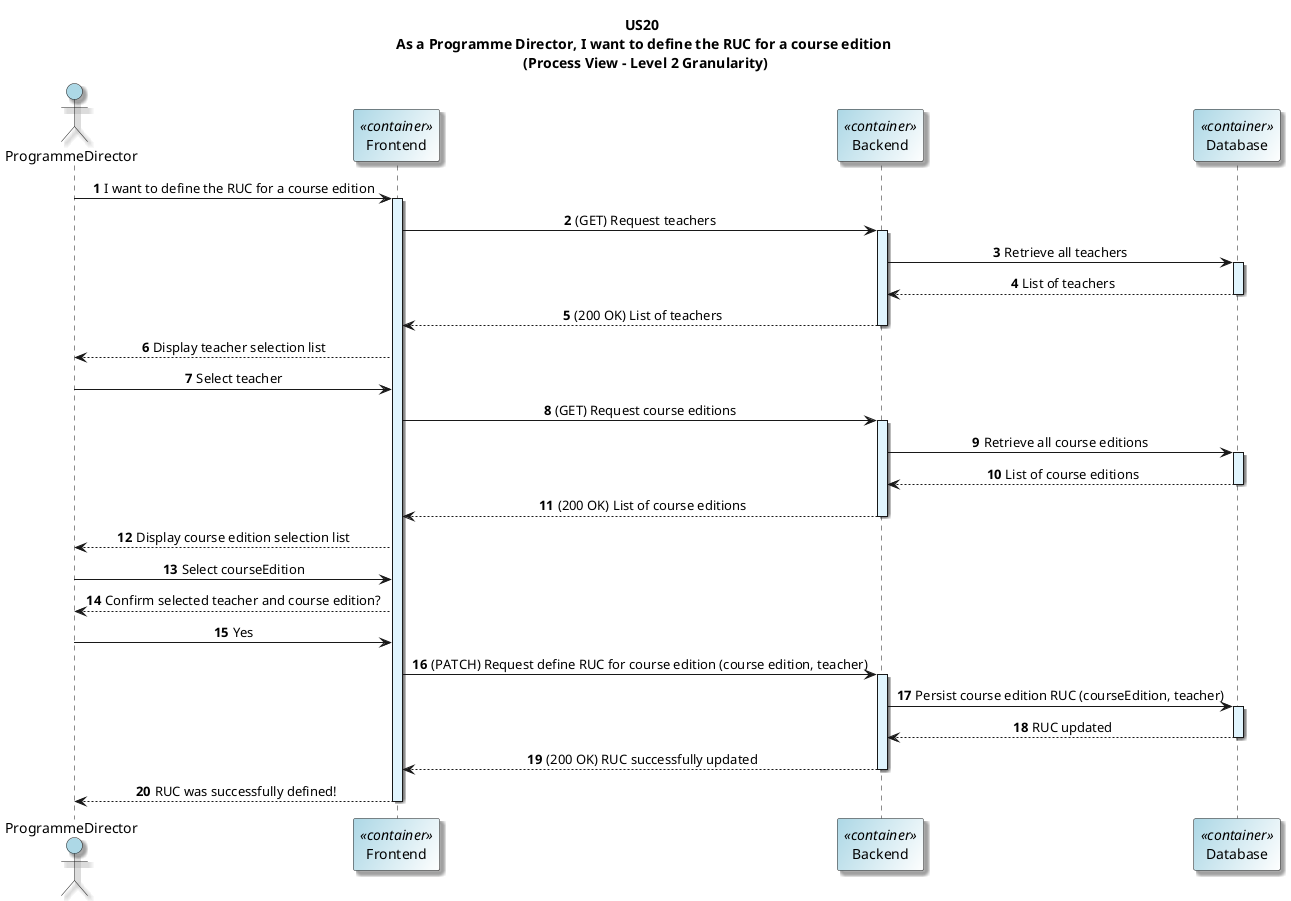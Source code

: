 @startuml

title US20 \n As a Programme Director, I want to define the RUC for a course edition \n (Process View - Level 2 Granularity)

skinparam titleFontName "Verdana"
skinparam defaultFontName "Verdana"
skinparam defaultTextAlignment center
skinparam shadowing true
skinparam actorBackgroundColor #lightblue
skinparam participantBackgroundColor #lightblue/white

autonumber

actor ProgrammeDirector as PD
participant "Frontend" as Frontend <<container>>
participant "Backend" as Backend <<container>>
participant "Database" as DB <<container>>

PD -> Frontend: I want to define the RUC for a course edition
activate Frontend #E1F5FE

' --- Select teachers ---
Frontend -> Backend: (GET) Request teachers
activate Backend  #E1F5FE
Backend -> DB: Retrieve all teachers
activate DB  #E1F5FE
DB --> Backend: List of teachers
deactivate DB
Backend --> Frontend: (200 OK) List of teachers
deactivate Backend
Frontend --> PD: Display teacher selection list


PD -> Frontend: Select teacher

' --- Select course edition ---
Frontend -> Backend: (GET) Request course editions
activate Backend  #E1F5FE
Backend -> DB: Retrieve all course editions
activate DB  #E1F5FE
DB --> Backend: List of course editions
deactivate DB
Backend --> Frontend: (200 OK) List of course editions
deactivate Backend
Frontend --> PD: Display course edition selection list


PD -> Frontend: Select courseEdition



' --- Confirm ---
Frontend --> PD: Confirm selected teacher and course edition?

PD -> Frontend: Yes


' --- Define RUC ---
Frontend -> Backend: (PATCH) Request define RUC for course edition (course edition, teacher)
activate Backend  #E1F5FE
Backend -> DB: Persist course edition RUC (courseEdition, teacher)
activate DB  #E1F5FE
DB --> Backend: RUC updated
deactivate DB
Backend --> Frontend: (200 OK) RUC successfully updated
deactivate Backend

Frontend --> PD: RUC was successfully defined!
deactivate Frontend

@enduml